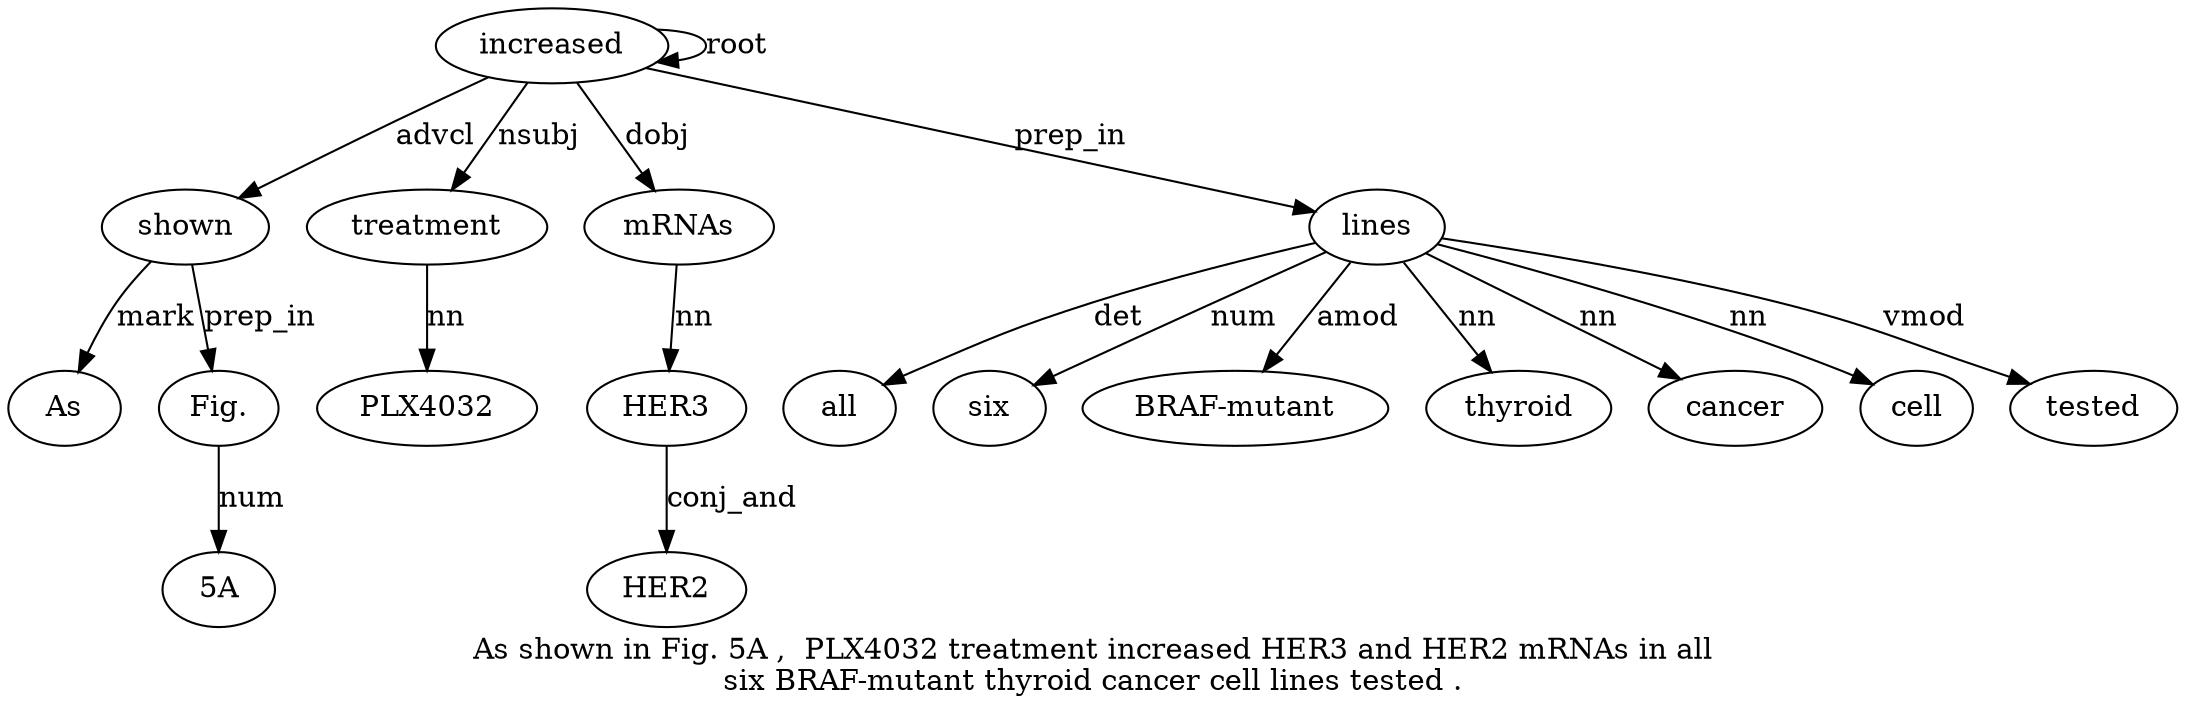 digraph "As shown in Fig. 5A ,  PLX4032 treatment increased HER3 and HER2 mRNAs in all six BRAF-mutant thyroid cancer cell lines tested ." {
label="As shown in Fig. 5A ,  PLX4032 treatment increased HER3 and HER2 mRNAs in all
six BRAF-mutant thyroid cancer cell lines tested .";
shown2 [style=filled, fillcolor=white, label=shown];
As1 [style=filled, fillcolor=white, label=As];
shown2 -> As1  [label=mark];
increased9 [style=filled, fillcolor=white, label=increased];
increased9 -> shown2  [label=advcl];
"Fig.4" [style=filled, fillcolor=white, label="Fig."];
shown2 -> "Fig.4"  [label=prep_in];
"5A" [style=filled, fillcolor=white, label="5A"];
"Fig.4" -> "5A"  [label=num];
treatment8 [style=filled, fillcolor=white, label=treatment];
PLX40327 [style=filled, fillcolor=white, label=PLX4032];
treatment8 -> PLX40327  [label=nn];
increased9 -> treatment8  [label=nsubj];
increased9 -> increased9  [label=root];
mRNAs13 [style=filled, fillcolor=white, label=mRNAs];
HER310 [style=filled, fillcolor=white, label=HER3];
mRNAs13 -> HER310  [label=nn];
HER21 [style=filled, fillcolor=white, label=HER2];
HER310 -> HER21  [label=conj_and];
increased9 -> mRNAs13  [label=dobj];
lines21 [style=filled, fillcolor=white, label=lines];
all15 [style=filled, fillcolor=white, label=all];
lines21 -> all15  [label=det];
six16 [style=filled, fillcolor=white, label=six];
lines21 -> six16  [label=num];
"BRAF-mutant17" [style=filled, fillcolor=white, label="BRAF-mutant"];
lines21 -> "BRAF-mutant17"  [label=amod];
thyroid18 [style=filled, fillcolor=white, label=thyroid];
lines21 -> thyroid18  [label=nn];
cancer19 [style=filled, fillcolor=white, label=cancer];
lines21 -> cancer19  [label=nn];
cell20 [style=filled, fillcolor=white, label=cell];
lines21 -> cell20  [label=nn];
increased9 -> lines21  [label=prep_in];
tested22 [style=filled, fillcolor=white, label=tested];
lines21 -> tested22  [label=vmod];
}
